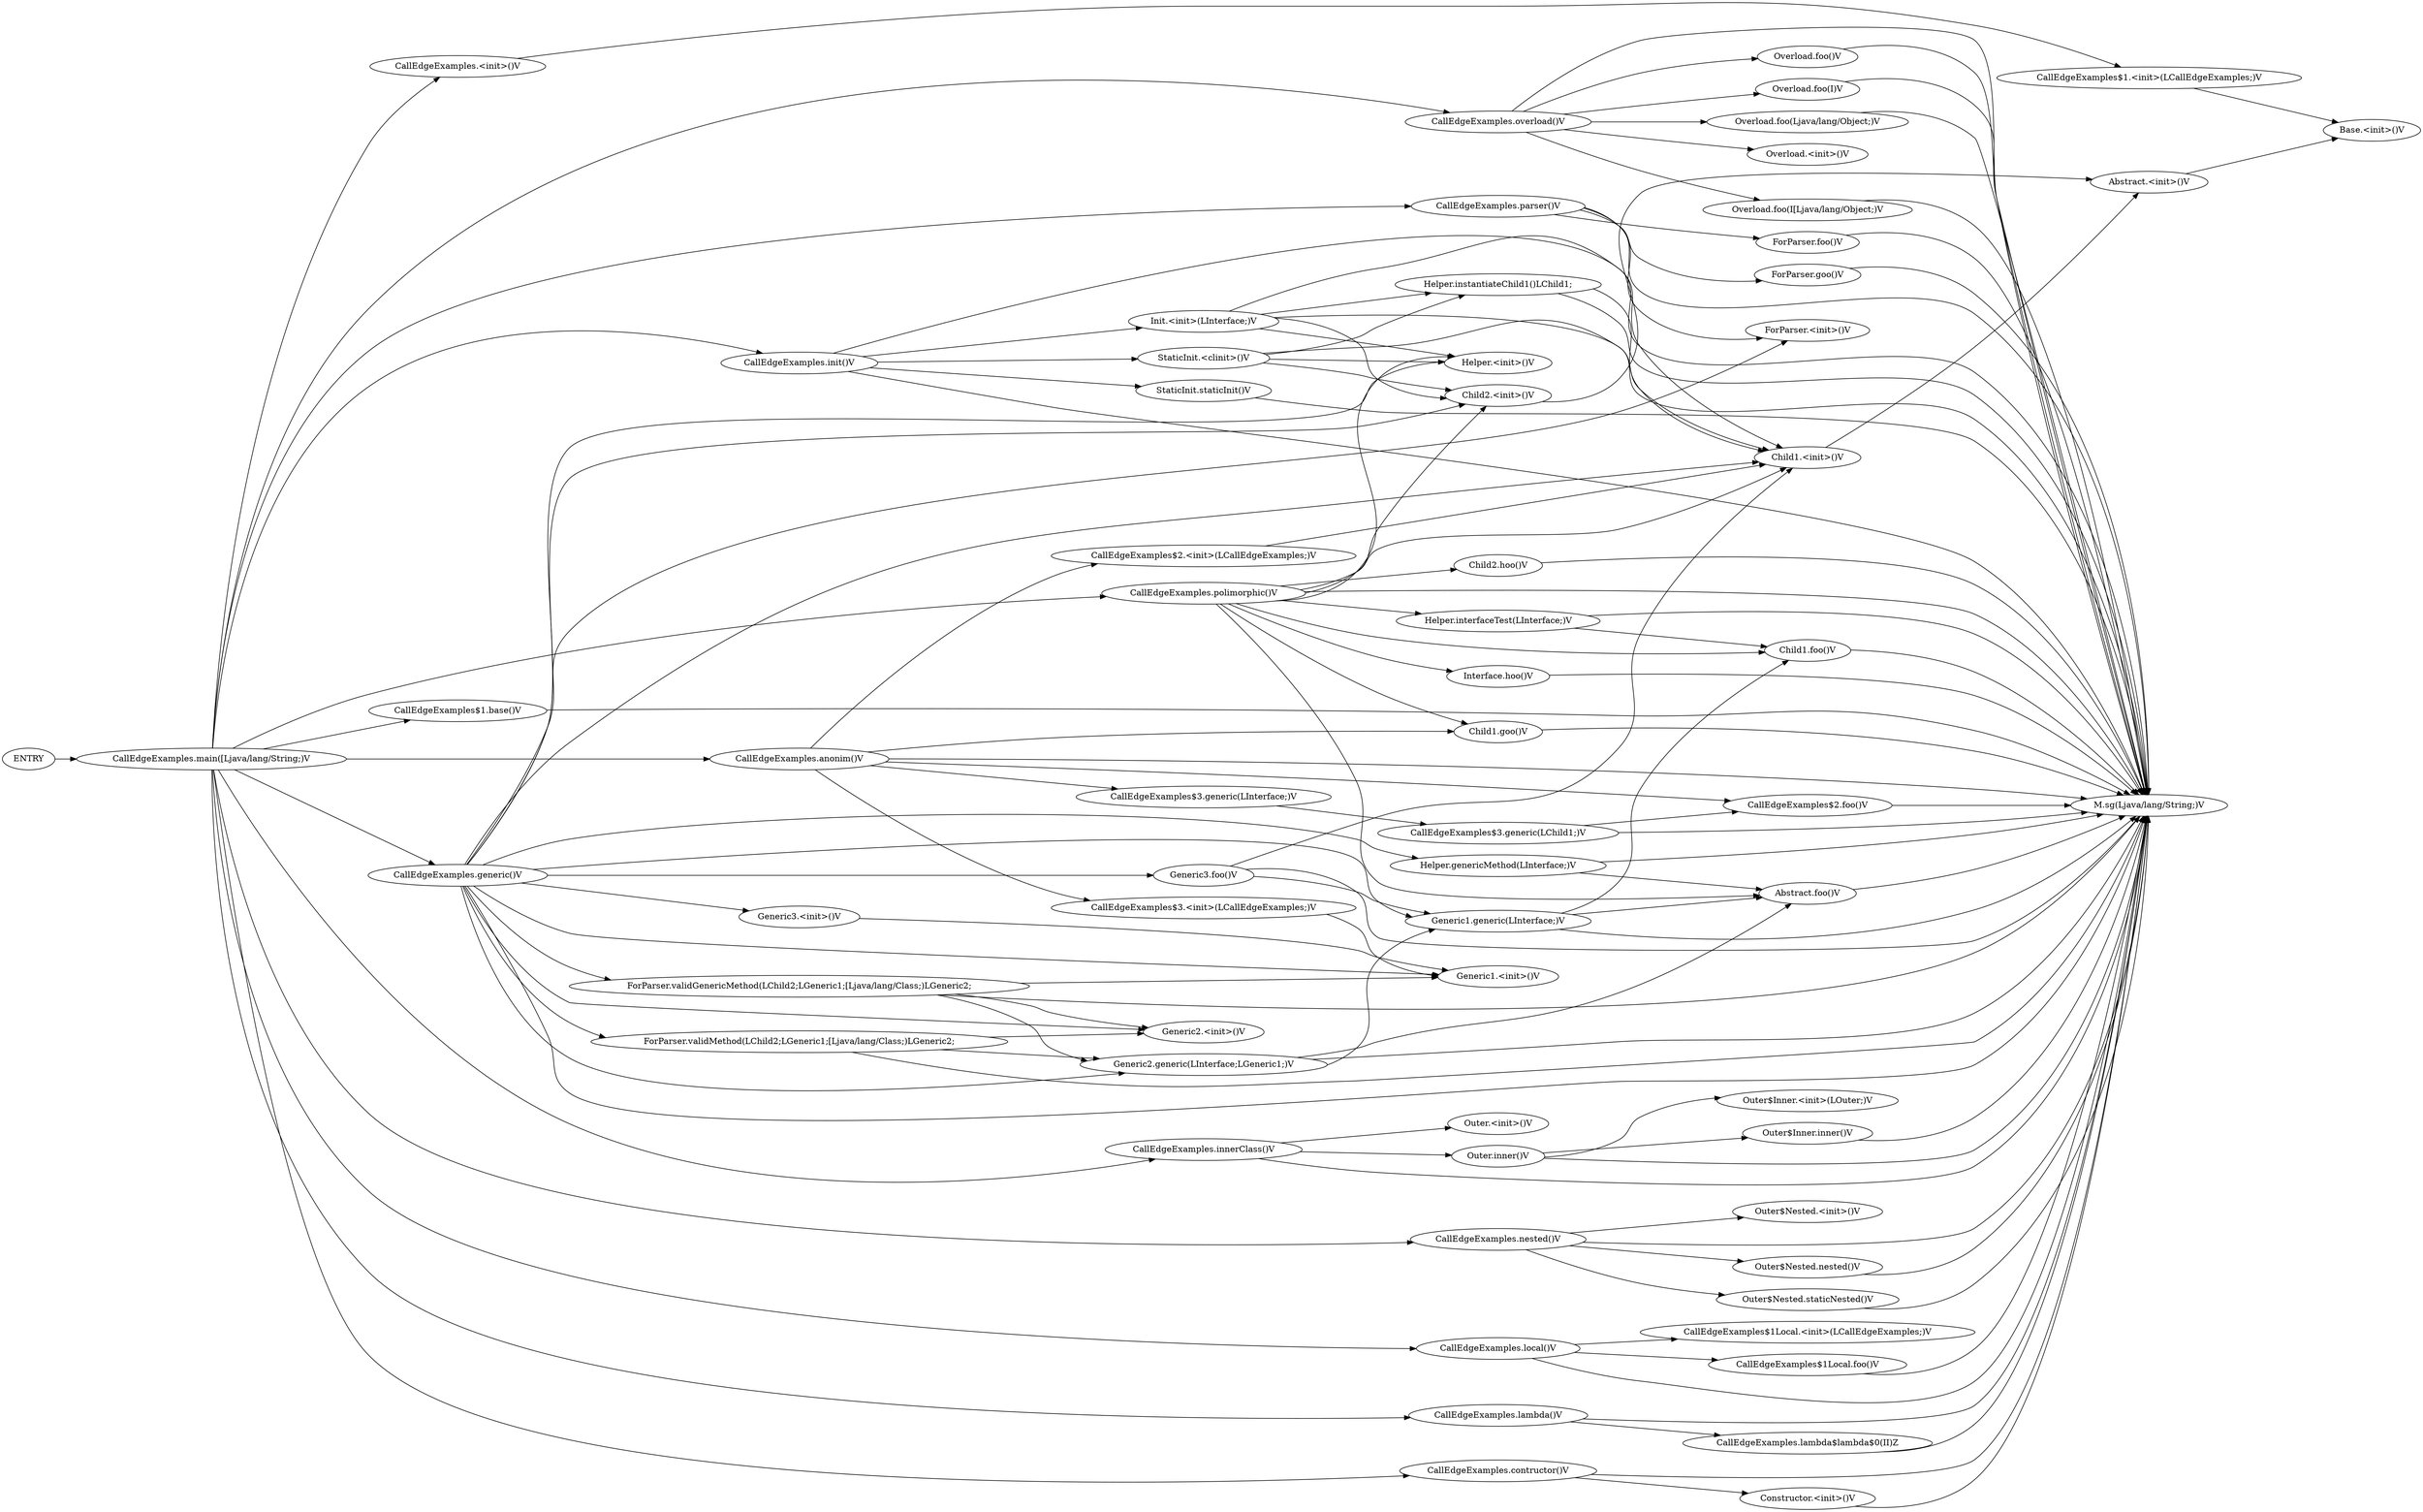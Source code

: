 digraph graphname {
rankdir="LR";
0 [label="ENTRY"]
1 [label="CallEdgeExamples.main([Ljava/lang/String;)V"]
2 [label="CallEdgeExamples.<init>()V"]
3 [label="CallEdgeExamples$1.<init>(LCallEdgeExamples;)V"]
4 [label="Base.<init>()V"]
5 [label="CallEdgeExamples.polimorphic()V"]
6 [label="M.sg(Ljava/lang/String;)V"]
7 [label="Child1.<init>()V"]
8 [label="Abstract.<init>()V"]
9 [label="Child1.foo()V"]
10 [label="Child1.goo()V"]
11 [label="Interface.hoo()V"]
12 [label="Child2.<init>()V"]
13 [label="Abstract.foo()V"]
14 [label="Child2.hoo()V"]
15 [label="Helper.<init>()V"]
16 [label="Helper.interfaceTest(LInterface;)V"]
17 [label="CallEdgeExamples.innerClass()V"]
18 [label="Outer.<init>()V"]
19 [label="Outer.inner()V"]
20 [label="Outer$Inner.<init>(LOuter;)V"]
21 [label="Outer$Inner.inner()V"]
22 [label="CallEdgeExamples.anonim()V"]
23 [label="CallEdgeExamples$2.<init>(LCallEdgeExamples;)V"]
24 [label="CallEdgeExamples$2.foo()V"]
25 [label="CallEdgeExamples$3.<init>(LCallEdgeExamples;)V"]
26 [label="Generic1.<init>()V"]
27 [label="CallEdgeExamples$3.generic(LInterface;)V"]
28 [label="CallEdgeExamples$3.generic(LChild1;)V"]
29 [label="CallEdgeExamples.nested()V"]
30 [label="Outer$Nested.<init>()V"]
31 [label="Outer$Nested.nested()V"]
32 [label="Outer$Nested.staticNested()V"]
33 [label="CallEdgeExamples.local()V"]
34 [label="CallEdgeExamples$1Local.<init>(LCallEdgeExamples;)V"]
35 [label="CallEdgeExamples$1Local.foo()V"]
36 [label="CallEdgeExamples.generic()V"]
37 [label="Generic1.generic(LInterface;)V"]
38 [label="Generic2.<init>()V"]
39 [label="Generic2.generic(LInterface;LGeneric1;)V"]
40 [label="Generic3.<init>()V"]
41 [label="Generic3.foo()V"]
42 [label="ForParser.<init>()V"]
43 [label="ForParser.validMethod(LChild2;LGeneric1;[Ljava/lang/Class;)LGeneric2;"]
44 [label="ForParser.validGenericMethod(LChild2;LGeneric1;[Ljava/lang/Class;)LGeneric2;"]
45 [label="Helper.genericMethod(LInterface;)V"]
46 [label="CallEdgeExamples.init()V"]
47 [label="Init.<init>(LInterface;)V"]
48 [label="Helper.instantiateChild1()LChild1;"]
49 [label="StaticInit.<clinit>()V"]
50 [label="StaticInit.staticInit()V"]
51 [label="CallEdgeExamples.lambda()V"]
52 [label="CallEdgeExamples.lambda$lambda$0(II)Z"]
53 [label="CallEdgeExamples.contructor()V"]
54 [label="Constructor.<init>()V"]
55 [label="CallEdgeExamples.overload()V"]
56 [label="Overload.<init>()V"]
57 [label="Overload.foo()V"]
58 [label="Overload.foo(I)V"]
59 [label="Overload.foo(Ljava/lang/Object;)V"]
60 [label="Overload.foo(I[Ljava/lang/Object;)V"]
61 [label="CallEdgeExamples.parser()V"]
62 [label="ForParser.foo()V"]
63 [label="ForParser.goo()V"]
64 [label="CallEdgeExamples$1.base()V"]
0 -> 1
1 -> 64
1 -> 33
1 -> 2
1 -> 36
1 -> 5
1 -> 46
1 -> 61
1 -> 17
1 -> 51
1 -> 53
1 -> 22
1 -> 55
1 -> 29
2 -> 3
3 -> 4
5 -> 16
5 -> 6
5 -> 7
5 -> 9
5 -> 10
5 -> 11
5 -> 12
5 -> 13
5 -> 14
5 -> 15
7 -> 8
8 -> 4
9 -> 6
10 -> 6
11 -> 6
12 -> 8
13 -> 6
14 -> 6
16 -> 9
16 -> 6
17 -> 18
17 -> 19
17 -> 6
19 -> 20
19 -> 21
19 -> 6
21 -> 6
22 -> 6
22 -> 23
22 -> 24
22 -> 25
22 -> 10
22 -> 27
23 -> 7
24 -> 6
25 -> 26
27 -> 28
28 -> 24
28 -> 6
29 -> 32
29 -> 30
29 -> 6
29 -> 31
31 -> 6
32 -> 6
33 -> 34
33 -> 35
33 -> 6
35 -> 6
36 -> 37
36 -> 6
36 -> 7
36 -> 40
36 -> 41
36 -> 42
36 -> 43
36 -> 12
36 -> 45
36 -> 15
36 -> 44
36 -> 39
36 -> 26
36 -> 38
37 -> 9
37 -> 13
37 -> 6
39 -> 13
39 -> 6
39 -> 37
40 -> 26
41 -> 37
41 -> 6
41 -> 7
43 -> 38
43 -> 6
43 -> 39
44 -> 26
44 -> 38
44 -> 6
44 -> 39
45 -> 13
45 -> 6
46 -> 49
46 -> 50
46 -> 47
46 -> 6
46 -> 7
47 -> 48
47 -> 7
47 -> 12
47 -> 6
47 -> 15
48 -> 6
48 -> 7
49 -> 48
49 -> 12
49 -> 6
49 -> 15
50 -> 6
51 -> 52
51 -> 6
52 -> 6
53 -> 54
53 -> 6
54 -> 6
55 -> 6
55 -> 56
55 -> 57
55 -> 58
55 -> 59
55 -> 60
57 -> 6
58 -> 6
59 -> 6
60 -> 6
61 -> 42
61 -> 62
61 -> 6
61 -> 63
62 -> 6
63 -> 6
64 -> 6
}